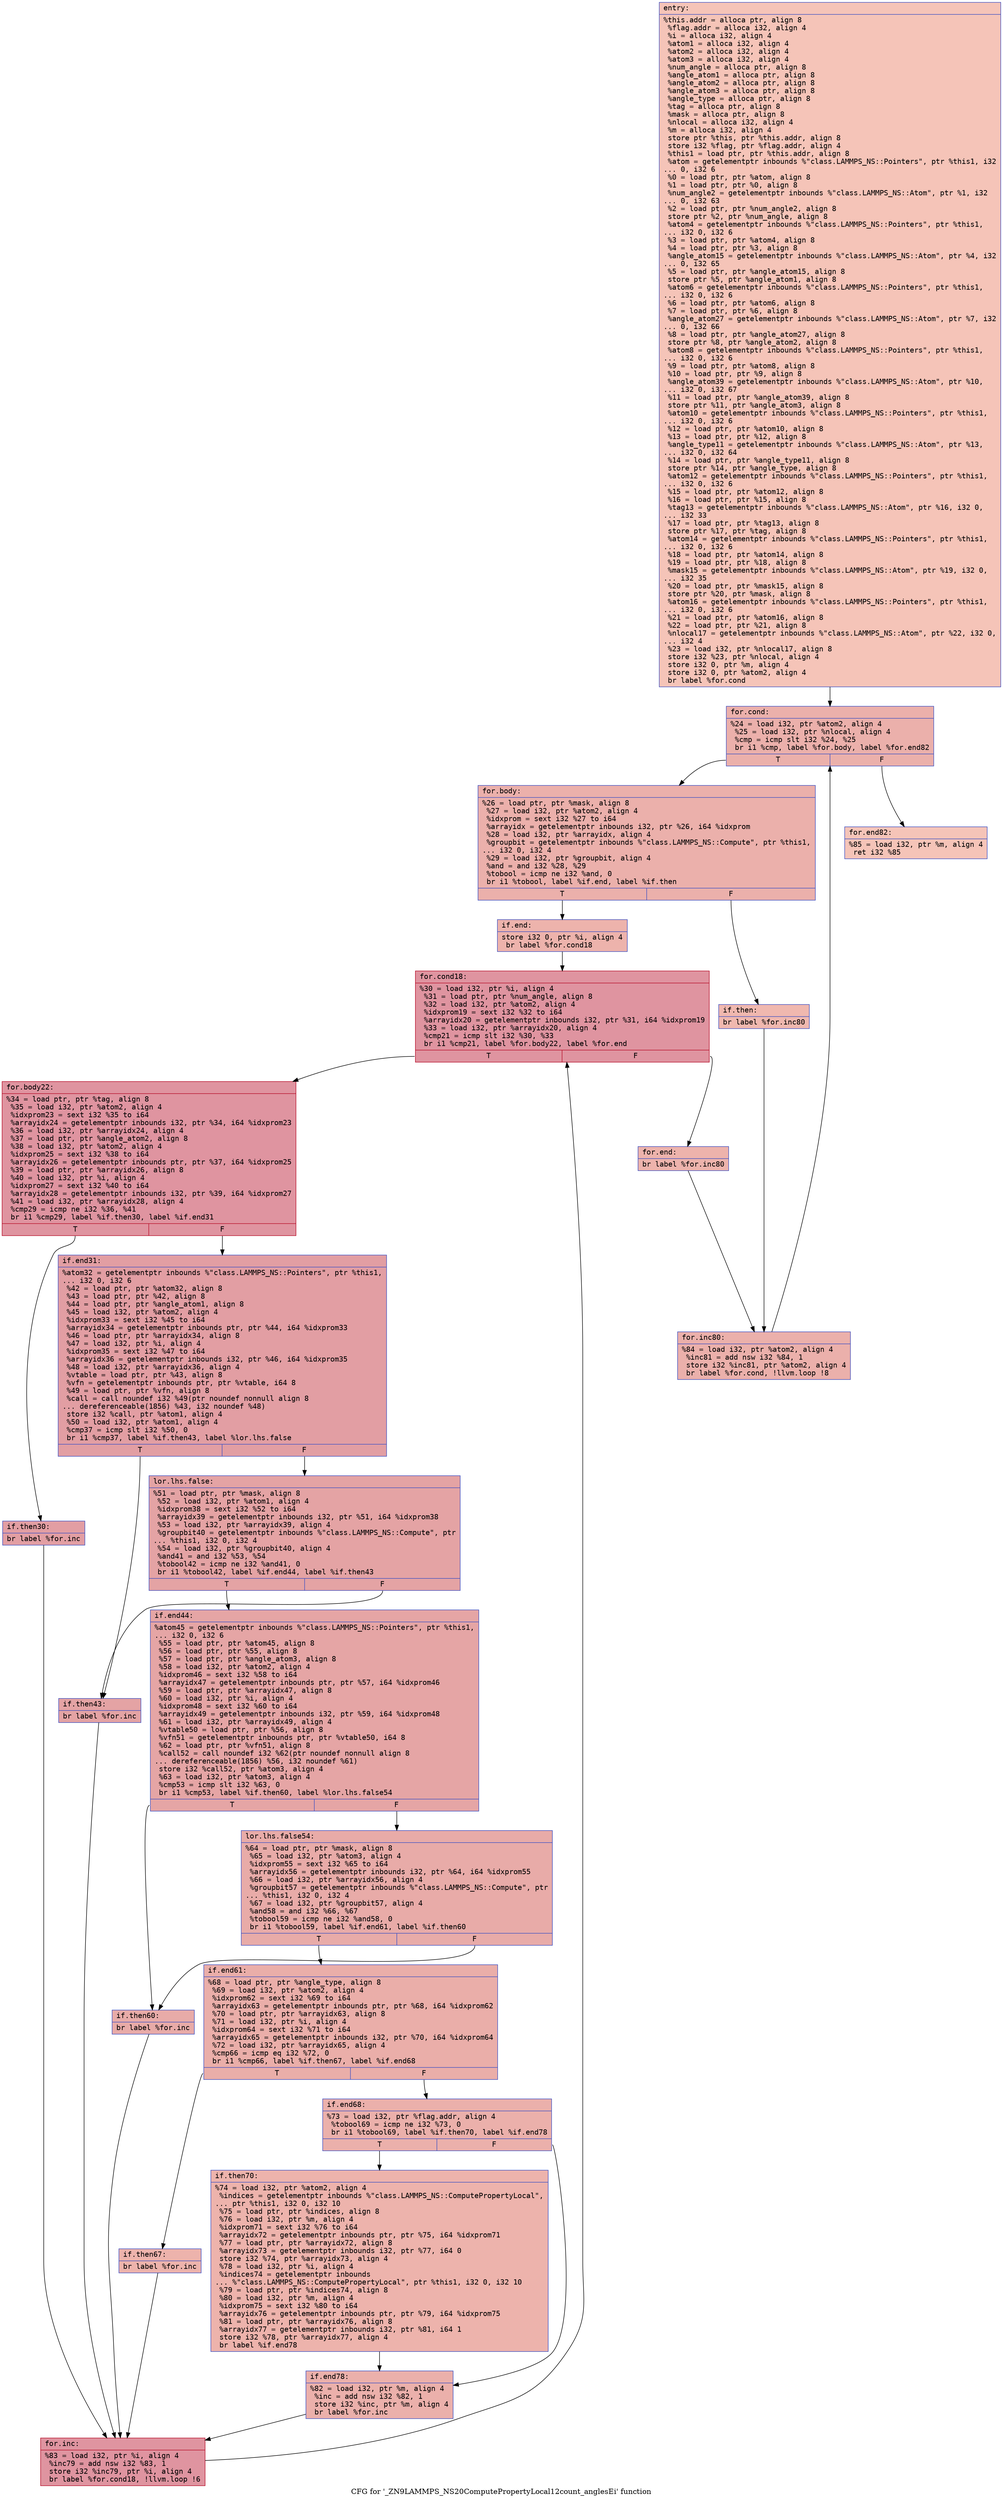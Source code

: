 digraph "CFG for '_ZN9LAMMPS_NS20ComputePropertyLocal12count_anglesEi' function" {
	label="CFG for '_ZN9LAMMPS_NS20ComputePropertyLocal12count_anglesEi' function";

	Node0x5611e68aba90 [shape=record,color="#3d50c3ff", style=filled, fillcolor="#e97a5f70" fontname="Courier",label="{entry:\l|  %this.addr = alloca ptr, align 8\l  %flag.addr = alloca i32, align 4\l  %i = alloca i32, align 4\l  %atom1 = alloca i32, align 4\l  %atom2 = alloca i32, align 4\l  %atom3 = alloca i32, align 4\l  %num_angle = alloca ptr, align 8\l  %angle_atom1 = alloca ptr, align 8\l  %angle_atom2 = alloca ptr, align 8\l  %angle_atom3 = alloca ptr, align 8\l  %angle_type = alloca ptr, align 8\l  %tag = alloca ptr, align 8\l  %mask = alloca ptr, align 8\l  %nlocal = alloca i32, align 4\l  %m = alloca i32, align 4\l  store ptr %this, ptr %this.addr, align 8\l  store i32 %flag, ptr %flag.addr, align 4\l  %this1 = load ptr, ptr %this.addr, align 8\l  %atom = getelementptr inbounds %\"class.LAMMPS_NS::Pointers\", ptr %this1, i32\l... 0, i32 6\l  %0 = load ptr, ptr %atom, align 8\l  %1 = load ptr, ptr %0, align 8\l  %num_angle2 = getelementptr inbounds %\"class.LAMMPS_NS::Atom\", ptr %1, i32\l... 0, i32 63\l  %2 = load ptr, ptr %num_angle2, align 8\l  store ptr %2, ptr %num_angle, align 8\l  %atom4 = getelementptr inbounds %\"class.LAMMPS_NS::Pointers\", ptr %this1,\l... i32 0, i32 6\l  %3 = load ptr, ptr %atom4, align 8\l  %4 = load ptr, ptr %3, align 8\l  %angle_atom15 = getelementptr inbounds %\"class.LAMMPS_NS::Atom\", ptr %4, i32\l... 0, i32 65\l  %5 = load ptr, ptr %angle_atom15, align 8\l  store ptr %5, ptr %angle_atom1, align 8\l  %atom6 = getelementptr inbounds %\"class.LAMMPS_NS::Pointers\", ptr %this1,\l... i32 0, i32 6\l  %6 = load ptr, ptr %atom6, align 8\l  %7 = load ptr, ptr %6, align 8\l  %angle_atom27 = getelementptr inbounds %\"class.LAMMPS_NS::Atom\", ptr %7, i32\l... 0, i32 66\l  %8 = load ptr, ptr %angle_atom27, align 8\l  store ptr %8, ptr %angle_atom2, align 8\l  %atom8 = getelementptr inbounds %\"class.LAMMPS_NS::Pointers\", ptr %this1,\l... i32 0, i32 6\l  %9 = load ptr, ptr %atom8, align 8\l  %10 = load ptr, ptr %9, align 8\l  %angle_atom39 = getelementptr inbounds %\"class.LAMMPS_NS::Atom\", ptr %10,\l... i32 0, i32 67\l  %11 = load ptr, ptr %angle_atom39, align 8\l  store ptr %11, ptr %angle_atom3, align 8\l  %atom10 = getelementptr inbounds %\"class.LAMMPS_NS::Pointers\", ptr %this1,\l... i32 0, i32 6\l  %12 = load ptr, ptr %atom10, align 8\l  %13 = load ptr, ptr %12, align 8\l  %angle_type11 = getelementptr inbounds %\"class.LAMMPS_NS::Atom\", ptr %13,\l... i32 0, i32 64\l  %14 = load ptr, ptr %angle_type11, align 8\l  store ptr %14, ptr %angle_type, align 8\l  %atom12 = getelementptr inbounds %\"class.LAMMPS_NS::Pointers\", ptr %this1,\l... i32 0, i32 6\l  %15 = load ptr, ptr %atom12, align 8\l  %16 = load ptr, ptr %15, align 8\l  %tag13 = getelementptr inbounds %\"class.LAMMPS_NS::Atom\", ptr %16, i32 0,\l... i32 33\l  %17 = load ptr, ptr %tag13, align 8\l  store ptr %17, ptr %tag, align 8\l  %atom14 = getelementptr inbounds %\"class.LAMMPS_NS::Pointers\", ptr %this1,\l... i32 0, i32 6\l  %18 = load ptr, ptr %atom14, align 8\l  %19 = load ptr, ptr %18, align 8\l  %mask15 = getelementptr inbounds %\"class.LAMMPS_NS::Atom\", ptr %19, i32 0,\l... i32 35\l  %20 = load ptr, ptr %mask15, align 8\l  store ptr %20, ptr %mask, align 8\l  %atom16 = getelementptr inbounds %\"class.LAMMPS_NS::Pointers\", ptr %this1,\l... i32 0, i32 6\l  %21 = load ptr, ptr %atom16, align 8\l  %22 = load ptr, ptr %21, align 8\l  %nlocal17 = getelementptr inbounds %\"class.LAMMPS_NS::Atom\", ptr %22, i32 0,\l... i32 4\l  %23 = load i32, ptr %nlocal17, align 8\l  store i32 %23, ptr %nlocal, align 4\l  store i32 0, ptr %m, align 4\l  store i32 0, ptr %atom2, align 4\l  br label %for.cond\l}"];
	Node0x5611e68aba90 -> Node0x5611e68b1850[tooltip="entry -> for.cond\nProbability 100.00%" ];
	Node0x5611e68b1850 [shape=record,color="#3d50c3ff", style=filled, fillcolor="#d24b4070" fontname="Courier",label="{for.cond:\l|  %24 = load i32, ptr %atom2, align 4\l  %25 = load i32, ptr %nlocal, align 4\l  %cmp = icmp slt i32 %24, %25\l  br i1 %cmp, label %for.body, label %for.end82\l|{<s0>T|<s1>F}}"];
	Node0x5611e68b1850:s0 -> Node0x5611e68b1af0[tooltip="for.cond -> for.body\nProbability 96.88%" ];
	Node0x5611e68b1850:s1 -> Node0x5611e68b1b70[tooltip="for.cond -> for.end82\nProbability 3.12%" ];
	Node0x5611e68b1af0 [shape=record,color="#3d50c3ff", style=filled, fillcolor="#d24b4070" fontname="Courier",label="{for.body:\l|  %26 = load ptr, ptr %mask, align 8\l  %27 = load i32, ptr %atom2, align 4\l  %idxprom = sext i32 %27 to i64\l  %arrayidx = getelementptr inbounds i32, ptr %26, i64 %idxprom\l  %28 = load i32, ptr %arrayidx, align 4\l  %groupbit = getelementptr inbounds %\"class.LAMMPS_NS::Compute\", ptr %this1,\l... i32 0, i32 4\l  %29 = load i32, ptr %groupbit, align 4\l  %and = and i32 %28, %29\l  %tobool = icmp ne i32 %and, 0\l  br i1 %tobool, label %if.end, label %if.then\l|{<s0>T|<s1>F}}"];
	Node0x5611e68b1af0:s0 -> Node0x5611e68b2250[tooltip="for.body -> if.end\nProbability 62.50%" ];
	Node0x5611e68b1af0:s1 -> Node0x5611e68b22c0[tooltip="for.body -> if.then\nProbability 37.50%" ];
	Node0x5611e68b22c0 [shape=record,color="#3d50c3ff", style=filled, fillcolor="#dc5d4a70" fontname="Courier",label="{if.then:\l|  br label %for.inc80\l}"];
	Node0x5611e68b22c0 -> Node0x5611e68b23e0[tooltip="if.then -> for.inc80\nProbability 100.00%" ];
	Node0x5611e68b2250 [shape=record,color="#3d50c3ff", style=filled, fillcolor="#d6524470" fontname="Courier",label="{if.end:\l|  store i32 0, ptr %i, align 4\l  br label %for.cond18\l}"];
	Node0x5611e68b2250 -> Node0x5611e68b2570[tooltip="if.end -> for.cond18\nProbability 100.00%" ];
	Node0x5611e68b2570 [shape=record,color="#b70d28ff", style=filled, fillcolor="#b70d2870" fontname="Courier",label="{for.cond18:\l|  %30 = load i32, ptr %i, align 4\l  %31 = load ptr, ptr %num_angle, align 8\l  %32 = load i32, ptr %atom2, align 4\l  %idxprom19 = sext i32 %32 to i64\l  %arrayidx20 = getelementptr inbounds i32, ptr %31, i64 %idxprom19\l  %33 = load i32, ptr %arrayidx20, align 4\l  %cmp21 = icmp slt i32 %30, %33\l  br i1 %cmp21, label %for.body22, label %for.end\l|{<s0>T|<s1>F}}"];
	Node0x5611e68b2570:s0 -> Node0x5611e68b02d0[tooltip="for.cond18 -> for.body22\nProbability 96.88%" ];
	Node0x5611e68b2570:s1 -> Node0x5611e68b0350[tooltip="for.cond18 -> for.end\nProbability 3.12%" ];
	Node0x5611e68b02d0 [shape=record,color="#b70d28ff", style=filled, fillcolor="#b70d2870" fontname="Courier",label="{for.body22:\l|  %34 = load ptr, ptr %tag, align 8\l  %35 = load i32, ptr %atom2, align 4\l  %idxprom23 = sext i32 %35 to i64\l  %arrayidx24 = getelementptr inbounds i32, ptr %34, i64 %idxprom23\l  %36 = load i32, ptr %arrayidx24, align 4\l  %37 = load ptr, ptr %angle_atom2, align 8\l  %38 = load i32, ptr %atom2, align 4\l  %idxprom25 = sext i32 %38 to i64\l  %arrayidx26 = getelementptr inbounds ptr, ptr %37, i64 %idxprom25\l  %39 = load ptr, ptr %arrayidx26, align 8\l  %40 = load i32, ptr %i, align 4\l  %idxprom27 = sext i32 %40 to i64\l  %arrayidx28 = getelementptr inbounds i32, ptr %39, i64 %idxprom27\l  %41 = load i32, ptr %arrayidx28, align 4\l  %cmp29 = icmp ne i32 %36, %41\l  br i1 %cmp29, label %if.then30, label %if.end31\l|{<s0>T|<s1>F}}"];
	Node0x5611e68b02d0:s0 -> Node0x5611e68b3820[tooltip="for.body22 -> if.then30\nProbability 50.00%" ];
	Node0x5611e68b02d0:s1 -> Node0x5611e68b38a0[tooltip="for.body22 -> if.end31\nProbability 50.00%" ];
	Node0x5611e68b3820 [shape=record,color="#3d50c3ff", style=filled, fillcolor="#be242e70" fontname="Courier",label="{if.then30:\l|  br label %for.inc\l}"];
	Node0x5611e68b3820 -> Node0x5611e68b39d0[tooltip="if.then30 -> for.inc\nProbability 100.00%" ];
	Node0x5611e68b38a0 [shape=record,color="#3d50c3ff", style=filled, fillcolor="#be242e70" fontname="Courier",label="{if.end31:\l|  %atom32 = getelementptr inbounds %\"class.LAMMPS_NS::Pointers\", ptr %this1,\l... i32 0, i32 6\l  %42 = load ptr, ptr %atom32, align 8\l  %43 = load ptr, ptr %42, align 8\l  %44 = load ptr, ptr %angle_atom1, align 8\l  %45 = load i32, ptr %atom2, align 4\l  %idxprom33 = sext i32 %45 to i64\l  %arrayidx34 = getelementptr inbounds ptr, ptr %44, i64 %idxprom33\l  %46 = load ptr, ptr %arrayidx34, align 8\l  %47 = load i32, ptr %i, align 4\l  %idxprom35 = sext i32 %47 to i64\l  %arrayidx36 = getelementptr inbounds i32, ptr %46, i64 %idxprom35\l  %48 = load i32, ptr %arrayidx36, align 4\l  %vtable = load ptr, ptr %43, align 8\l  %vfn = getelementptr inbounds ptr, ptr %vtable, i64 8\l  %49 = load ptr, ptr %vfn, align 8\l  %call = call noundef i32 %49(ptr noundef nonnull align 8\l... dereferenceable(1856) %43, i32 noundef %48)\l  store i32 %call, ptr %atom1, align 4\l  %50 = load i32, ptr %atom1, align 4\l  %cmp37 = icmp slt i32 %50, 0\l  br i1 %cmp37, label %if.then43, label %lor.lhs.false\l|{<s0>T|<s1>F}}"];
	Node0x5611e68b38a0:s0 -> Node0x5611e68b4ee0[tooltip="if.end31 -> if.then43\nProbability 37.50%" ];
	Node0x5611e68b38a0:s1 -> Node0x5611e68b4f60[tooltip="if.end31 -> lor.lhs.false\nProbability 62.50%" ];
	Node0x5611e68b4f60 [shape=record,color="#3d50c3ff", style=filled, fillcolor="#c32e3170" fontname="Courier",label="{lor.lhs.false:\l|  %51 = load ptr, ptr %mask, align 8\l  %52 = load i32, ptr %atom1, align 4\l  %idxprom38 = sext i32 %52 to i64\l  %arrayidx39 = getelementptr inbounds i32, ptr %51, i64 %idxprom38\l  %53 = load i32, ptr %arrayidx39, align 4\l  %groupbit40 = getelementptr inbounds %\"class.LAMMPS_NS::Compute\", ptr\l... %this1, i32 0, i32 4\l  %54 = load i32, ptr %groupbit40, align 4\l  %and41 = and i32 %53, %54\l  %tobool42 = icmp ne i32 %and41, 0\l  br i1 %tobool42, label %if.end44, label %if.then43\l|{<s0>T|<s1>F}}"];
	Node0x5611e68b4f60:s0 -> Node0x5611e68b5660[tooltip="lor.lhs.false -> if.end44\nProbability 62.50%" ];
	Node0x5611e68b4f60:s1 -> Node0x5611e68b4ee0[tooltip="lor.lhs.false -> if.then43\nProbability 37.50%" ];
	Node0x5611e68b4ee0 [shape=record,color="#3d50c3ff", style=filled, fillcolor="#c32e3170" fontname="Courier",label="{if.then43:\l|  br label %for.inc\l}"];
	Node0x5611e68b4ee0 -> Node0x5611e68b39d0[tooltip="if.then43 -> for.inc\nProbability 100.00%" ];
	Node0x5611e68b5660 [shape=record,color="#3d50c3ff", style=filled, fillcolor="#c5333470" fontname="Courier",label="{if.end44:\l|  %atom45 = getelementptr inbounds %\"class.LAMMPS_NS::Pointers\", ptr %this1,\l... i32 0, i32 6\l  %55 = load ptr, ptr %atom45, align 8\l  %56 = load ptr, ptr %55, align 8\l  %57 = load ptr, ptr %angle_atom3, align 8\l  %58 = load i32, ptr %atom2, align 4\l  %idxprom46 = sext i32 %58 to i64\l  %arrayidx47 = getelementptr inbounds ptr, ptr %57, i64 %idxprom46\l  %59 = load ptr, ptr %arrayidx47, align 8\l  %60 = load i32, ptr %i, align 4\l  %idxprom48 = sext i32 %60 to i64\l  %arrayidx49 = getelementptr inbounds i32, ptr %59, i64 %idxprom48\l  %61 = load i32, ptr %arrayidx49, align 4\l  %vtable50 = load ptr, ptr %56, align 8\l  %vfn51 = getelementptr inbounds ptr, ptr %vtable50, i64 8\l  %62 = load ptr, ptr %vfn51, align 8\l  %call52 = call noundef i32 %62(ptr noundef nonnull align 8\l... dereferenceable(1856) %56, i32 noundef %61)\l  store i32 %call52, ptr %atom3, align 4\l  %63 = load i32, ptr %atom3, align 4\l  %cmp53 = icmp slt i32 %63, 0\l  br i1 %cmp53, label %if.then60, label %lor.lhs.false54\l|{<s0>T|<s1>F}}"];
	Node0x5611e68b5660:s0 -> Node0x5611e68b6430[tooltip="if.end44 -> if.then60\nProbability 37.50%" ];
	Node0x5611e68b5660:s1 -> Node0x5611e68b64b0[tooltip="if.end44 -> lor.lhs.false54\nProbability 62.50%" ];
	Node0x5611e68b64b0 [shape=record,color="#3d50c3ff", style=filled, fillcolor="#cc403a70" fontname="Courier",label="{lor.lhs.false54:\l|  %64 = load ptr, ptr %mask, align 8\l  %65 = load i32, ptr %atom3, align 4\l  %idxprom55 = sext i32 %65 to i64\l  %arrayidx56 = getelementptr inbounds i32, ptr %64, i64 %idxprom55\l  %66 = load i32, ptr %arrayidx56, align 4\l  %groupbit57 = getelementptr inbounds %\"class.LAMMPS_NS::Compute\", ptr\l... %this1, i32 0, i32 4\l  %67 = load i32, ptr %groupbit57, align 4\l  %and58 = and i32 %66, %67\l  %tobool59 = icmp ne i32 %and58, 0\l  br i1 %tobool59, label %if.end61, label %if.then60\l|{<s0>T|<s1>F}}"];
	Node0x5611e68b64b0:s0 -> Node0x5611e68b6bb0[tooltip="lor.lhs.false54 -> if.end61\nProbability 62.50%" ];
	Node0x5611e68b64b0:s1 -> Node0x5611e68b6430[tooltip="lor.lhs.false54 -> if.then60\nProbability 37.50%" ];
	Node0x5611e68b6430 [shape=record,color="#3d50c3ff", style=filled, fillcolor="#cc403a70" fontname="Courier",label="{if.then60:\l|  br label %for.inc\l}"];
	Node0x5611e68b6430 -> Node0x5611e68b39d0[tooltip="if.then60 -> for.inc\nProbability 100.00%" ];
	Node0x5611e68b6bb0 [shape=record,color="#3d50c3ff", style=filled, fillcolor="#d0473d70" fontname="Courier",label="{if.end61:\l|  %68 = load ptr, ptr %angle_type, align 8\l  %69 = load i32, ptr %atom2, align 4\l  %idxprom62 = sext i32 %69 to i64\l  %arrayidx63 = getelementptr inbounds ptr, ptr %68, i64 %idxprom62\l  %70 = load ptr, ptr %arrayidx63, align 8\l  %71 = load i32, ptr %i, align 4\l  %idxprom64 = sext i32 %71 to i64\l  %arrayidx65 = getelementptr inbounds i32, ptr %70, i64 %idxprom64\l  %72 = load i32, ptr %arrayidx65, align 4\l  %cmp66 = icmp eq i32 %72, 0\l  br i1 %cmp66, label %if.then67, label %if.end68\l|{<s0>T|<s1>F}}"];
	Node0x5611e68b6bb0:s0 -> Node0x5611e68b7960[tooltip="if.end61 -> if.then67\nProbability 37.50%" ];
	Node0x5611e68b6bb0:s1 -> Node0x5611e68b79e0[tooltip="if.end61 -> if.end68\nProbability 62.50%" ];
	Node0x5611e68b7960 [shape=record,color="#3d50c3ff", style=filled, fillcolor="#d6524470" fontname="Courier",label="{if.then67:\l|  br label %for.inc\l}"];
	Node0x5611e68b7960 -> Node0x5611e68b39d0[tooltip="if.then67 -> for.inc\nProbability 100.00%" ];
	Node0x5611e68b79e0 [shape=record,color="#3d50c3ff", style=filled, fillcolor="#d24b4070" fontname="Courier",label="{if.end68:\l|  %73 = load i32, ptr %flag.addr, align 4\l  %tobool69 = icmp ne i32 %73, 0\l  br i1 %tobool69, label %if.then70, label %if.end78\l|{<s0>T|<s1>F}}"];
	Node0x5611e68b79e0:s0 -> Node0x5611e68b7cc0[tooltip="if.end68 -> if.then70\nProbability 62.50%" ];
	Node0x5611e68b79e0:s1 -> Node0x5611e68b7d40[tooltip="if.end68 -> if.end78\nProbability 37.50%" ];
	Node0x5611e68b7cc0 [shape=record,color="#3d50c3ff", style=filled, fillcolor="#d6524470" fontname="Courier",label="{if.then70:\l|  %74 = load i32, ptr %atom2, align 4\l  %indices = getelementptr inbounds %\"class.LAMMPS_NS::ComputePropertyLocal\",\l... ptr %this1, i32 0, i32 10\l  %75 = load ptr, ptr %indices, align 8\l  %76 = load i32, ptr %m, align 4\l  %idxprom71 = sext i32 %76 to i64\l  %arrayidx72 = getelementptr inbounds ptr, ptr %75, i64 %idxprom71\l  %77 = load ptr, ptr %arrayidx72, align 8\l  %arrayidx73 = getelementptr inbounds i32, ptr %77, i64 0\l  store i32 %74, ptr %arrayidx73, align 4\l  %78 = load i32, ptr %i, align 4\l  %indices74 = getelementptr inbounds\l... %\"class.LAMMPS_NS::ComputePropertyLocal\", ptr %this1, i32 0, i32 10\l  %79 = load ptr, ptr %indices74, align 8\l  %80 = load i32, ptr %m, align 4\l  %idxprom75 = sext i32 %80 to i64\l  %arrayidx76 = getelementptr inbounds ptr, ptr %79, i64 %idxprom75\l  %81 = load ptr, ptr %arrayidx76, align 8\l  %arrayidx77 = getelementptr inbounds i32, ptr %81, i64 1\l  store i32 %78, ptr %arrayidx77, align 4\l  br label %if.end78\l}"];
	Node0x5611e68b7cc0 -> Node0x5611e68b7d40[tooltip="if.then70 -> if.end78\nProbability 100.00%" ];
	Node0x5611e68b7d40 [shape=record,color="#3d50c3ff", style=filled, fillcolor="#d24b4070" fontname="Courier",label="{if.end78:\l|  %82 = load i32, ptr %m, align 4\l  %inc = add nsw i32 %82, 1\l  store i32 %inc, ptr %m, align 4\l  br label %for.inc\l}"];
	Node0x5611e68b7d40 -> Node0x5611e68b39d0[tooltip="if.end78 -> for.inc\nProbability 100.00%" ];
	Node0x5611e68b39d0 [shape=record,color="#b70d28ff", style=filled, fillcolor="#b70d2870" fontname="Courier",label="{for.inc:\l|  %83 = load i32, ptr %i, align 4\l  %inc79 = add nsw i32 %83, 1\l  store i32 %inc79, ptr %i, align 4\l  br label %for.cond18, !llvm.loop !6\l}"];
	Node0x5611e68b39d0 -> Node0x5611e68b2570[tooltip="for.inc -> for.cond18\nProbability 100.00%" ];
	Node0x5611e68b0350 [shape=record,color="#3d50c3ff", style=filled, fillcolor="#d6524470" fontname="Courier",label="{for.end:\l|  br label %for.inc80\l}"];
	Node0x5611e68b0350 -> Node0x5611e68b23e0[tooltip="for.end -> for.inc80\nProbability 100.00%" ];
	Node0x5611e68b23e0 [shape=record,color="#3d50c3ff", style=filled, fillcolor="#d24b4070" fontname="Courier",label="{for.inc80:\l|  %84 = load i32, ptr %atom2, align 4\l  %inc81 = add nsw i32 %84, 1\l  store i32 %inc81, ptr %atom2, align 4\l  br label %for.cond, !llvm.loop !8\l}"];
	Node0x5611e68b23e0 -> Node0x5611e68b1850[tooltip="for.inc80 -> for.cond\nProbability 100.00%" ];
	Node0x5611e68b1b70 [shape=record,color="#3d50c3ff", style=filled, fillcolor="#e97a5f70" fontname="Courier",label="{for.end82:\l|  %85 = load i32, ptr %m, align 4\l  ret i32 %85\l}"];
}
